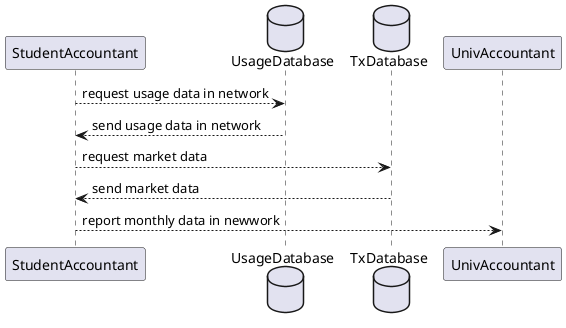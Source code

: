 @startuml sequence
participant StudentAccountant as sa
database UsageDatabase as db1
database TxDatabase as db2
participant UnivAccountant as ua

sa --> db1 : request usage data in network
sa <-- db1 : send usage data in network
sa --> db2 : request market data
sa <-- db2 : send market data
sa --> ua : report monthly data in newwork
@enduml